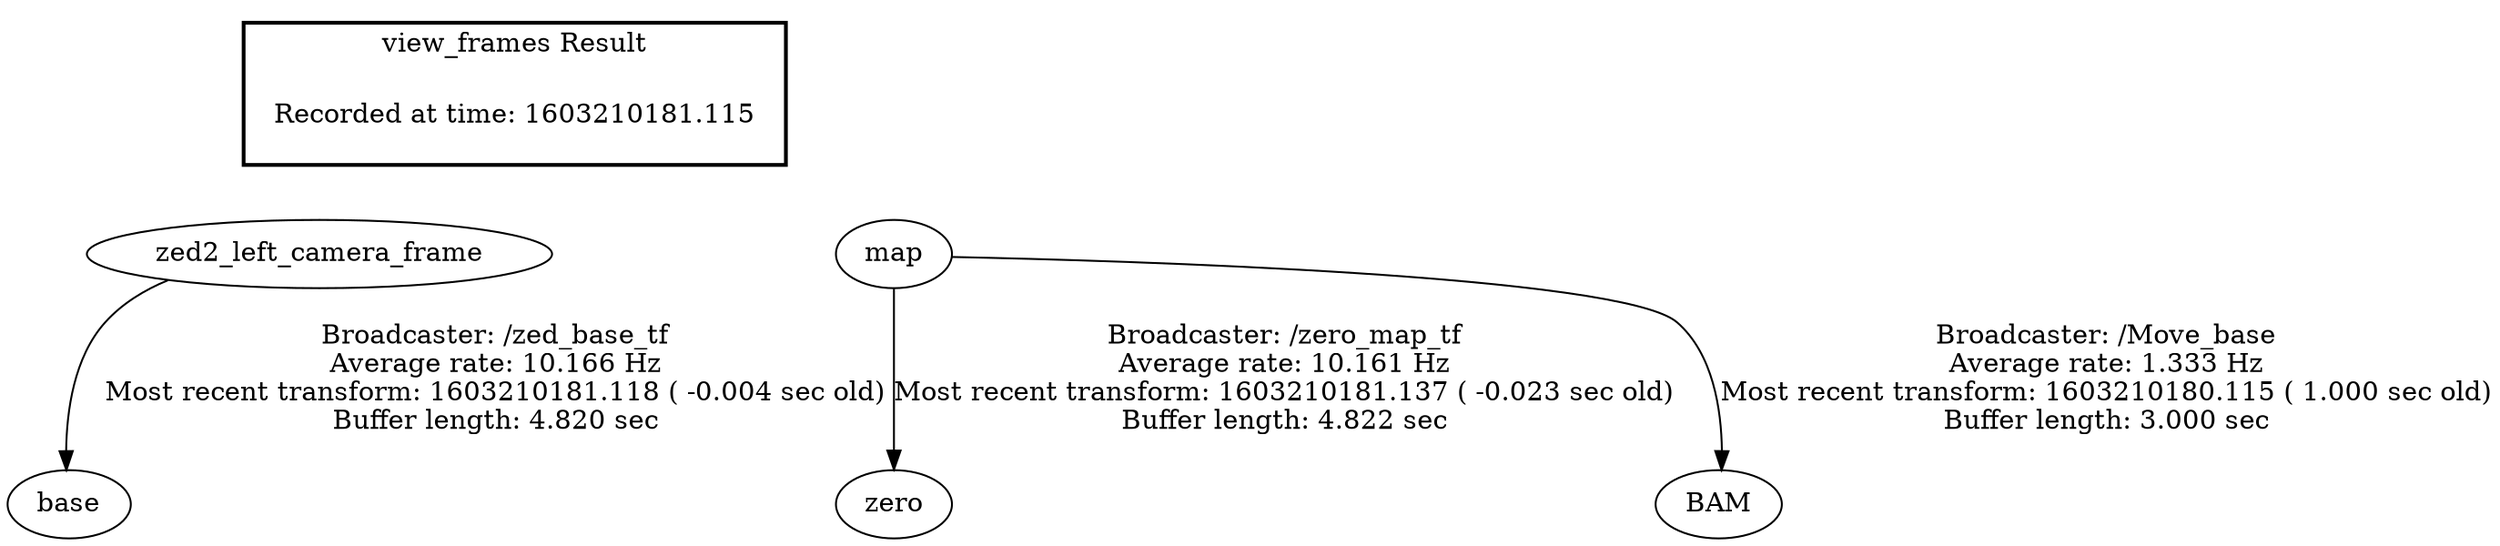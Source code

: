 digraph G {
"zed2_left_camera_frame" -> "base"[label="Broadcaster: /zed_base_tf\nAverage rate: 10.166 Hz\nMost recent transform: 1603210181.118 ( -0.004 sec old)\nBuffer length: 4.820 sec\n"];
"map" -> "zero"[label="Broadcaster: /zero_map_tf\nAverage rate: 10.161 Hz\nMost recent transform: 1603210181.137 ( -0.023 sec old)\nBuffer length: 4.822 sec\n"];
"map" -> "BAM"[label="Broadcaster: /Move_base\nAverage rate: 1.333 Hz\nMost recent transform: 1603210180.115 ( 1.000 sec old)\nBuffer length: 3.000 sec\n"];
edge [style=invis];
 subgraph cluster_legend { style=bold; color=black; label ="view_frames Result";
"Recorded at time: 1603210181.115"[ shape=plaintext ] ;
 }->"zed2_left_camera_frame";
edge [style=invis];
 subgraph cluster_legend { style=bold; color=black; label ="view_frames Result";
"Recorded at time: 1603210181.115"[ shape=plaintext ] ;
 }->"map";
}